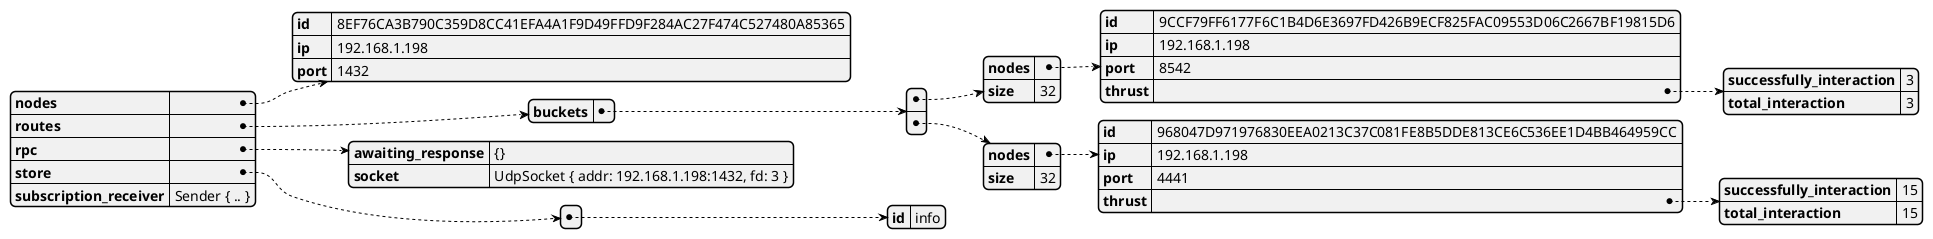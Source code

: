 @startjson
{"nodes":{"id":"8EF76CA3B790C359D8CC41EFA4A1F9D49FFD9F284AC27F474C527480A85365","ip":"192.168.1.198","port":1432},"routes":{"buckets":[{"nodes":{"id":"9CCF79FF6177F6C1B4D6E3697FD426B9ECF825FAC09553D06C2667BF19815D6","ip":"192.168.1.198","port":8542,"thrust":{"successfully_interaction":3,"total_interaction":3}},"size":32},{"nodes":{"id":"968047D971976830EEA0213C37C081FE8B5DDE813CE6C536EE1D4BB464959CC","ip":"192.168.1.198","port":4441,"thrust":{"successfully_interaction":15,"total_interaction":15}},"size":32}]},"rpc":{"awaiting_response":"{}","socket":"UdpSocket { addr: 192.168.1.198:1432, fd: 3 }"},"store":[{"id":"info"}],"subscription_receiver":"Sender { .. }"}
@endjson